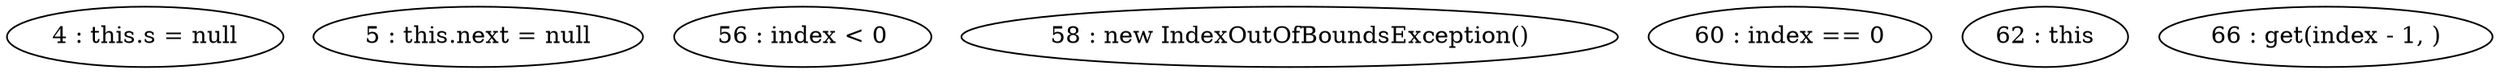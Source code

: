 digraph G {
"4 : this.s = null"
"5 : this.next = null"
"56 : index < 0"
"58 : new IndexOutOfBoundsException()"
"60 : index == 0"
"62 : this"
"66 : get(index - 1, )"
}